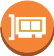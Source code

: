<?xml version="1.0" encoding="UTF-8"?>
<dia:diagram xmlns:dia="http://www.lysator.liu.se/~alla/dia/">
  <dia:layer name="Fondo" visible="true" active="true">
    <dia:group>
      <dia:group>
        <dia:group>
          <dia:object type="Standard - Beziergon" version="0" id="O0">
            <dia:attribute name="obj_pos">
              <dia:point val="2.5,1.133"/>
            </dia:attribute>
            <dia:attribute name="obj_bb">
              <dia:rectangle val="1.18,1.133;3.82,3.753"/>
            </dia:attribute>
            <dia:attribute name="bez_points">
              <dia:point val="2.5,1.133"/>
              <dia:point val="3.229,1.133"/>
              <dia:point val="3.82,1.719"/>
              <dia:point val="3.82,2.443"/>
              <dia:point val="3.82,3.166"/>
              <dia:point val="3.229,3.753"/>
              <dia:point val="2.5,3.753"/>
              <dia:point val="1.771,3.753"/>
              <dia:point val="1.18,3.166"/>
              <dia:point val="1.18,2.443"/>
              <dia:point val="1.18,1.719"/>
              <dia:point val="1.771,1.133"/>
            </dia:attribute>
            <dia:attribute name="corner_types">
              <dia:enum val="29509568"/>
              <dia:enum val="0"/>
              <dia:enum val="0"/>
              <dia:enum val="0"/>
              <dia:enum val="0"/>
            </dia:attribute>
            <dia:attribute name="line_color">
              <dia:color val="#f58536"/>
            </dia:attribute>
            <dia:attribute name="line_width">
              <dia:real val="0"/>
            </dia:attribute>
            <dia:attribute name="inner_color">
              <dia:color val="#f58536"/>
            </dia:attribute>
            <dia:attribute name="show_background">
              <dia:boolean val="true"/>
            </dia:attribute>
          </dia:object>
        </dia:group>
        <dia:group>
          <dia:object type="Standard - BezierLine" version="0" id="O1">
            <dia:attribute name="obj_pos">
              <dia:point val="3.658,3.072"/>
            </dia:attribute>
            <dia:attribute name="obj_bb">
              <dia:rectangle val="0.18,2.443;3.658,3.867"/>
            </dia:attribute>
            <dia:attribute name="bez_points">
              <dia:point val="3.658,3.072"/>
              <dia:point val="3.658,3.185"/>
              <dia:point val="3.658,3.072"/>
              <dia:point val="3.658,3.185"/>
              <dia:point val="3.434,3.591"/>
              <dia:point val="2.999,3.867"/>
              <dia:point val="2.5,3.867"/>
              <dia:point val="1.771,3.867"/>
              <dia:point val="1.18,3.28"/>
              <dia:point val="1.18,2.557"/>
              <dia:point val="1.18,2.443"/>
              <dia:point val="1.18,2.557"/>
              <dia:point val="1.18,2.443"/>
              <dia:point val="1.18,3.166"/>
              <dia:point val="1.771,3.753"/>
              <dia:point val="2.5,3.753"/>
              <dia:point val="2.999,3.753"/>
              <dia:point val="3.434,3.477"/>
              <dia:point val="3.658,3.072"/>
            </dia:attribute>
            <dia:attribute name="corner_types">
              <dia:enum val="0"/>
              <dia:enum val="0"/>
              <dia:enum val="0"/>
              <dia:enum val="0"/>
              <dia:enum val="0"/>
              <dia:enum val="0"/>
              <dia:enum val="0"/>
            </dia:attribute>
            <dia:attribute name="line_color">
              <dia:color val="#9d5025"/>
            </dia:attribute>
            <dia:attribute name="line_width">
              <dia:real val="0"/>
            </dia:attribute>
          </dia:object>
          <dia:object type="Standard - BezierLine" version="0" id="O2">
            <dia:attribute name="obj_pos">
              <dia:point val="3.82,2.443"/>
            </dia:attribute>
            <dia:attribute name="obj_bb">
              <dia:rectangle val="2.806,2.443;4.806,2.888"/>
            </dia:attribute>
            <dia:attribute name="bez_points">
              <dia:point val="3.82,2.443"/>
              <dia:point val="3.82,2.557"/>
              <dia:point val="3.82,2.443"/>
              <dia:point val="3.82,2.557"/>
              <dia:point val="3.82,2.62"/>
              <dia:point val="3.815,2.683"/>
              <dia:point val="3.806,2.744"/>
              <dia:point val="3.806,2.63"/>
              <dia:point val="3.806,2.744"/>
              <dia:point val="3.806,2.63"/>
              <dia:point val="3.815,2.569"/>
              <dia:point val="3.82,2.507"/>
              <dia:point val="3.82,2.443"/>
            </dia:attribute>
            <dia:attribute name="corner_types">
              <dia:enum val="0"/>
              <dia:enum val="0"/>
              <dia:enum val="0"/>
              <dia:enum val="0"/>
              <dia:enum val="0"/>
            </dia:attribute>
            <dia:attribute name="line_color">
              <dia:color val="#9d5025"/>
            </dia:attribute>
            <dia:attribute name="line_width">
              <dia:real val="0"/>
            </dia:attribute>
          </dia:object>
          <dia:object type="Standard - BezierLine" version="0" id="O3">
            <dia:attribute name="obj_pos">
              <dia:point val="3.806,2.63"/>
            </dia:attribute>
            <dia:attribute name="obj_bb">
              <dia:rectangle val="3.758,2.63;3.806,2.955"/>
            </dia:attribute>
            <dia:attribute name="bez_points">
              <dia:point val="3.806,2.63"/>
              <dia:point val="3.806,2.744"/>
              <dia:point val="3.806,2.63"/>
              <dia:point val="3.806,2.744"/>
              <dia:point val="3.796,2.816"/>
              <dia:point val="3.78,2.887"/>
              <dia:point val="3.758,2.955"/>
              <dia:point val="3.758,2.841"/>
              <dia:point val="3.758,2.955"/>
              <dia:point val="3.758,2.841"/>
              <dia:point val="3.78,2.773"/>
              <dia:point val="3.796,2.703"/>
              <dia:point val="3.806,2.63"/>
            </dia:attribute>
            <dia:attribute name="corner_types">
              <dia:enum val="0"/>
              <dia:enum val="0"/>
              <dia:enum val="0"/>
              <dia:enum val="0"/>
              <dia:enum val="0"/>
            </dia:attribute>
            <dia:attribute name="line_color">
              <dia:color val="#9d5025"/>
            </dia:attribute>
            <dia:attribute name="line_width">
              <dia:real val="0"/>
            </dia:attribute>
          </dia:object>
          <dia:object type="Standard - BezierLine" version="0" id="O4">
            <dia:attribute name="obj_pos">
              <dia:point val="3.758,2.841"/>
            </dia:attribute>
            <dia:attribute name="obj_bb">
              <dia:rectangle val="3.658,2.841;3.758,3.185"/>
            </dia:attribute>
            <dia:attribute name="bez_points">
              <dia:point val="3.758,2.841"/>
              <dia:point val="3.758,2.955"/>
              <dia:point val="3.758,2.841"/>
              <dia:point val="3.758,2.955"/>
              <dia:point val="3.732,3.035"/>
              <dia:point val="3.698,3.112"/>
              <dia:point val="3.658,3.185"/>
              <dia:point val="3.658,3.072"/>
              <dia:point val="3.658,3.185"/>
              <dia:point val="3.658,3.072"/>
              <dia:point val="3.698,2.999"/>
              <dia:point val="3.732,2.922"/>
              <dia:point val="3.758,2.841"/>
            </dia:attribute>
            <dia:attribute name="corner_types">
              <dia:enum val="0"/>
              <dia:enum val="0"/>
              <dia:enum val="0"/>
              <dia:enum val="0"/>
              <dia:enum val="0"/>
            </dia:attribute>
            <dia:attribute name="line_color">
              <dia:color val="#9d5025"/>
            </dia:attribute>
            <dia:attribute name="line_width">
              <dia:real val="0"/>
            </dia:attribute>
          </dia:object>
        </dia:group>
        <dia:object type="Standard - Beziergon" version="0" id="O5">
          <dia:attribute name="obj_pos">
            <dia:point val="3.82,2.443"/>
          </dia:attribute>
          <dia:attribute name="obj_bb">
            <dia:rectangle val="0.18,2.443;4.82,3.867"/>
          </dia:attribute>
          <dia:attribute name="bez_points">
            <dia:point val="3.82,2.443"/>
            <dia:point val="3.82,2.557"/>
            <dia:point val="3.82,2.443"/>
            <dia:point val="3.82,2.557"/>
            <dia:point val="3.82,3.28"/>
            <dia:point val="3.229,3.867"/>
            <dia:point val="2.5,3.867"/>
            <dia:point val="1.771,3.867"/>
            <dia:point val="1.18,3.28"/>
            <dia:point val="1.18,2.557"/>
            <dia:point val="1.18,2.443"/>
            <dia:point val="1.18,2.557"/>
            <dia:point val="1.18,2.443"/>
            <dia:point val="1.18,3.166"/>
            <dia:point val="1.771,3.753"/>
            <dia:point val="2.5,3.753"/>
            <dia:point val="3.229,3.753"/>
            <dia:point val="3.82,3.166"/>
          </dia:attribute>
          <dia:attribute name="corner_types">
            <dia:enum val="-1548163432"/>
            <dia:enum val="0"/>
            <dia:enum val="0"/>
            <dia:enum val="0"/>
            <dia:enum val="0"/>
            <dia:enum val="0"/>
            <dia:enum val="0"/>
          </dia:attribute>
          <dia:attribute name="line_color">
            <dia:color val="#9d5025"/>
          </dia:attribute>
          <dia:attribute name="line_width">
            <dia:real val="0"/>
          </dia:attribute>
          <dia:attribute name="inner_color">
            <dia:color val="#9d5025"/>
          </dia:attribute>
          <dia:attribute name="show_background">
            <dia:boolean val="true"/>
          </dia:attribute>
        </dia:object>
        <dia:object type="Standard - Polygon" version="0" id="O6">
          <dia:attribute name="obj_pos">
            <dia:point val="1.594,1.824"/>
          </dia:attribute>
          <dia:attribute name="obj_bb">
            <dia:rectangle val="1.594,1.824;1.824,3.062"/>
          </dia:attribute>
          <dia:attribute name="poly_points">
            <dia:point val="1.594,1.824"/>
            <dia:point val="1.594,1.919"/>
            <dia:point val="1.713,1.919"/>
            <dia:point val="1.713,2.967"/>
            <dia:point val="1.594,2.967"/>
            <dia:point val="1.594,3.062"/>
            <dia:point val="1.824,3.062"/>
            <dia:point val="1.824,1.824"/>
          </dia:attribute>
          <dia:attribute name="line_color">
            <dia:color val="#ffffff"/>
          </dia:attribute>
          <dia:attribute name="line_width">
            <dia:real val="0"/>
          </dia:attribute>
          <dia:attribute name="show_background">
            <dia:boolean val="true"/>
          </dia:attribute>
        </dia:object>
        <dia:object type="Standard - Polygon" version="0" id="O7">
          <dia:attribute name="obj_pos">
            <dia:point val="3.396,1.962"/>
          </dia:attribute>
          <dia:attribute name="obj_bb">
            <dia:rectangle val="1.934,1.962;3.396,2.943"/>
          </dia:attribute>
          <dia:attribute name="poly_points">
            <dia:point val="3.396,1.962"/>
            <dia:point val="1.934,1.962"/>
            <dia:point val="1.934,2.778"/>
            <dia:point val="2.07,2.778"/>
            <dia:point val="2.07,2.943"/>
            <dia:point val="2.693,2.943"/>
            <dia:point val="2.693,2.778"/>
            <dia:point val="2.92,2.778"/>
            <dia:point val="2.92,2.943"/>
            <dia:point val="3.194,2.943"/>
            <dia:point val="3.194,2.778"/>
            <dia:point val="3.396,2.778"/>
          </dia:attribute>
          <dia:attribute name="line_color">
            <dia:color val="#ffffff"/>
          </dia:attribute>
          <dia:attribute name="line_width">
            <dia:real val="0"/>
          </dia:attribute>
          <dia:attribute name="show_background">
            <dia:boolean val="true"/>
          </dia:attribute>
        </dia:object>
        <dia:group>
          <dia:object type="Standard - Box" version="0" id="O8">
            <dia:attribute name="obj_pos">
              <dia:point val="2.092,2.078"/>
            </dia:attribute>
            <dia:attribute name="obj_bb">
              <dia:rectangle val="2.092,2.078;3.215,2.649"/>
            </dia:attribute>
            <dia:attribute name="elem_corner">
              <dia:point val="2.092,2.078"/>
            </dia:attribute>
            <dia:attribute name="elem_width">
              <dia:real val="1.124"/>
            </dia:attribute>
            <dia:attribute name="elem_height">
              <dia:real val="0.571"/>
            </dia:attribute>
            <dia:attribute name="border_width">
              <dia:real val="0"/>
            </dia:attribute>
            <dia:attribute name="border_color">
              <dia:color val="#d9a741"/>
            </dia:attribute>
            <dia:attribute name="inner_color">
              <dia:color val="#d9a741"/>
            </dia:attribute>
            <dia:attribute name="show_background">
              <dia:boolean val="true"/>
            </dia:attribute>
          </dia:object>
          <dia:object type="Standard - Box" version="0" id="O9">
            <dia:attribute name="obj_pos">
              <dia:point val="2.207,2.167"/>
            </dia:attribute>
            <dia:attribute name="obj_bb">
              <dia:rectangle val="2.207,2.167;2.599,2.553"/>
            </dia:attribute>
            <dia:attribute name="elem_corner">
              <dia:point val="2.207,2.167"/>
            </dia:attribute>
            <dia:attribute name="elem_width">
              <dia:real val="0.392"/>
            </dia:attribute>
            <dia:attribute name="elem_height">
              <dia:real val="0.386"/>
            </dia:attribute>
            <dia:attribute name="border_width">
              <dia:real val="0"/>
            </dia:attribute>
            <dia:attribute name="border_color">
              <dia:color val="#ffffff"/>
            </dia:attribute>
            <dia:attribute name="show_background">
              <dia:boolean val="true"/>
            </dia:attribute>
          </dia:object>
          <dia:object type="Standard - Box" version="0" id="O10">
            <dia:attribute name="obj_pos">
              <dia:point val="2.717,2.167"/>
            </dia:attribute>
            <dia:attribute name="obj_bb">
              <dia:rectangle val="2.717,2.167;3.109,2.553"/>
            </dia:attribute>
            <dia:attribute name="elem_corner">
              <dia:point val="2.717,2.167"/>
            </dia:attribute>
            <dia:attribute name="elem_width">
              <dia:real val="0.392"/>
            </dia:attribute>
            <dia:attribute name="elem_height">
              <dia:real val="0.386"/>
            </dia:attribute>
            <dia:attribute name="border_width">
              <dia:real val="0"/>
            </dia:attribute>
            <dia:attribute name="border_color">
              <dia:color val="#ffffff"/>
            </dia:attribute>
            <dia:attribute name="show_background">
              <dia:boolean val="true"/>
            </dia:attribute>
          </dia:object>
        </dia:group>
      </dia:group>
    </dia:group>
  </dia:layer>
</dia:diagram>
